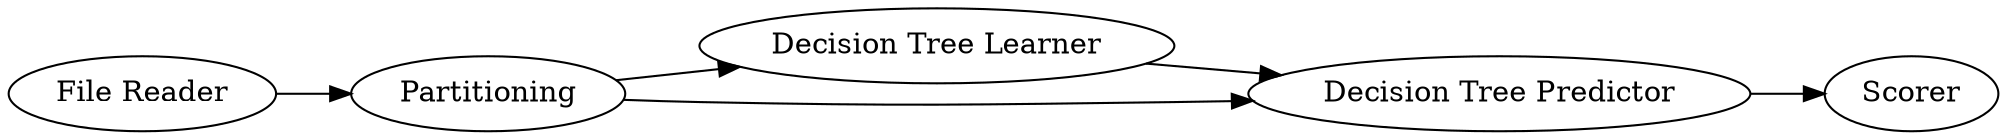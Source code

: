 digraph {
	7 -> 8
	8 -> 9
	1 -> 6
	6 -> 7
	6 -> 8
	1 [label="File Reader"]
	7 [label="Decision Tree Learner"]
	9 [label=Scorer]
	6 [label=Partitioning]
	8 [label="Decision Tree Predictor"]
	rankdir=LR
}
